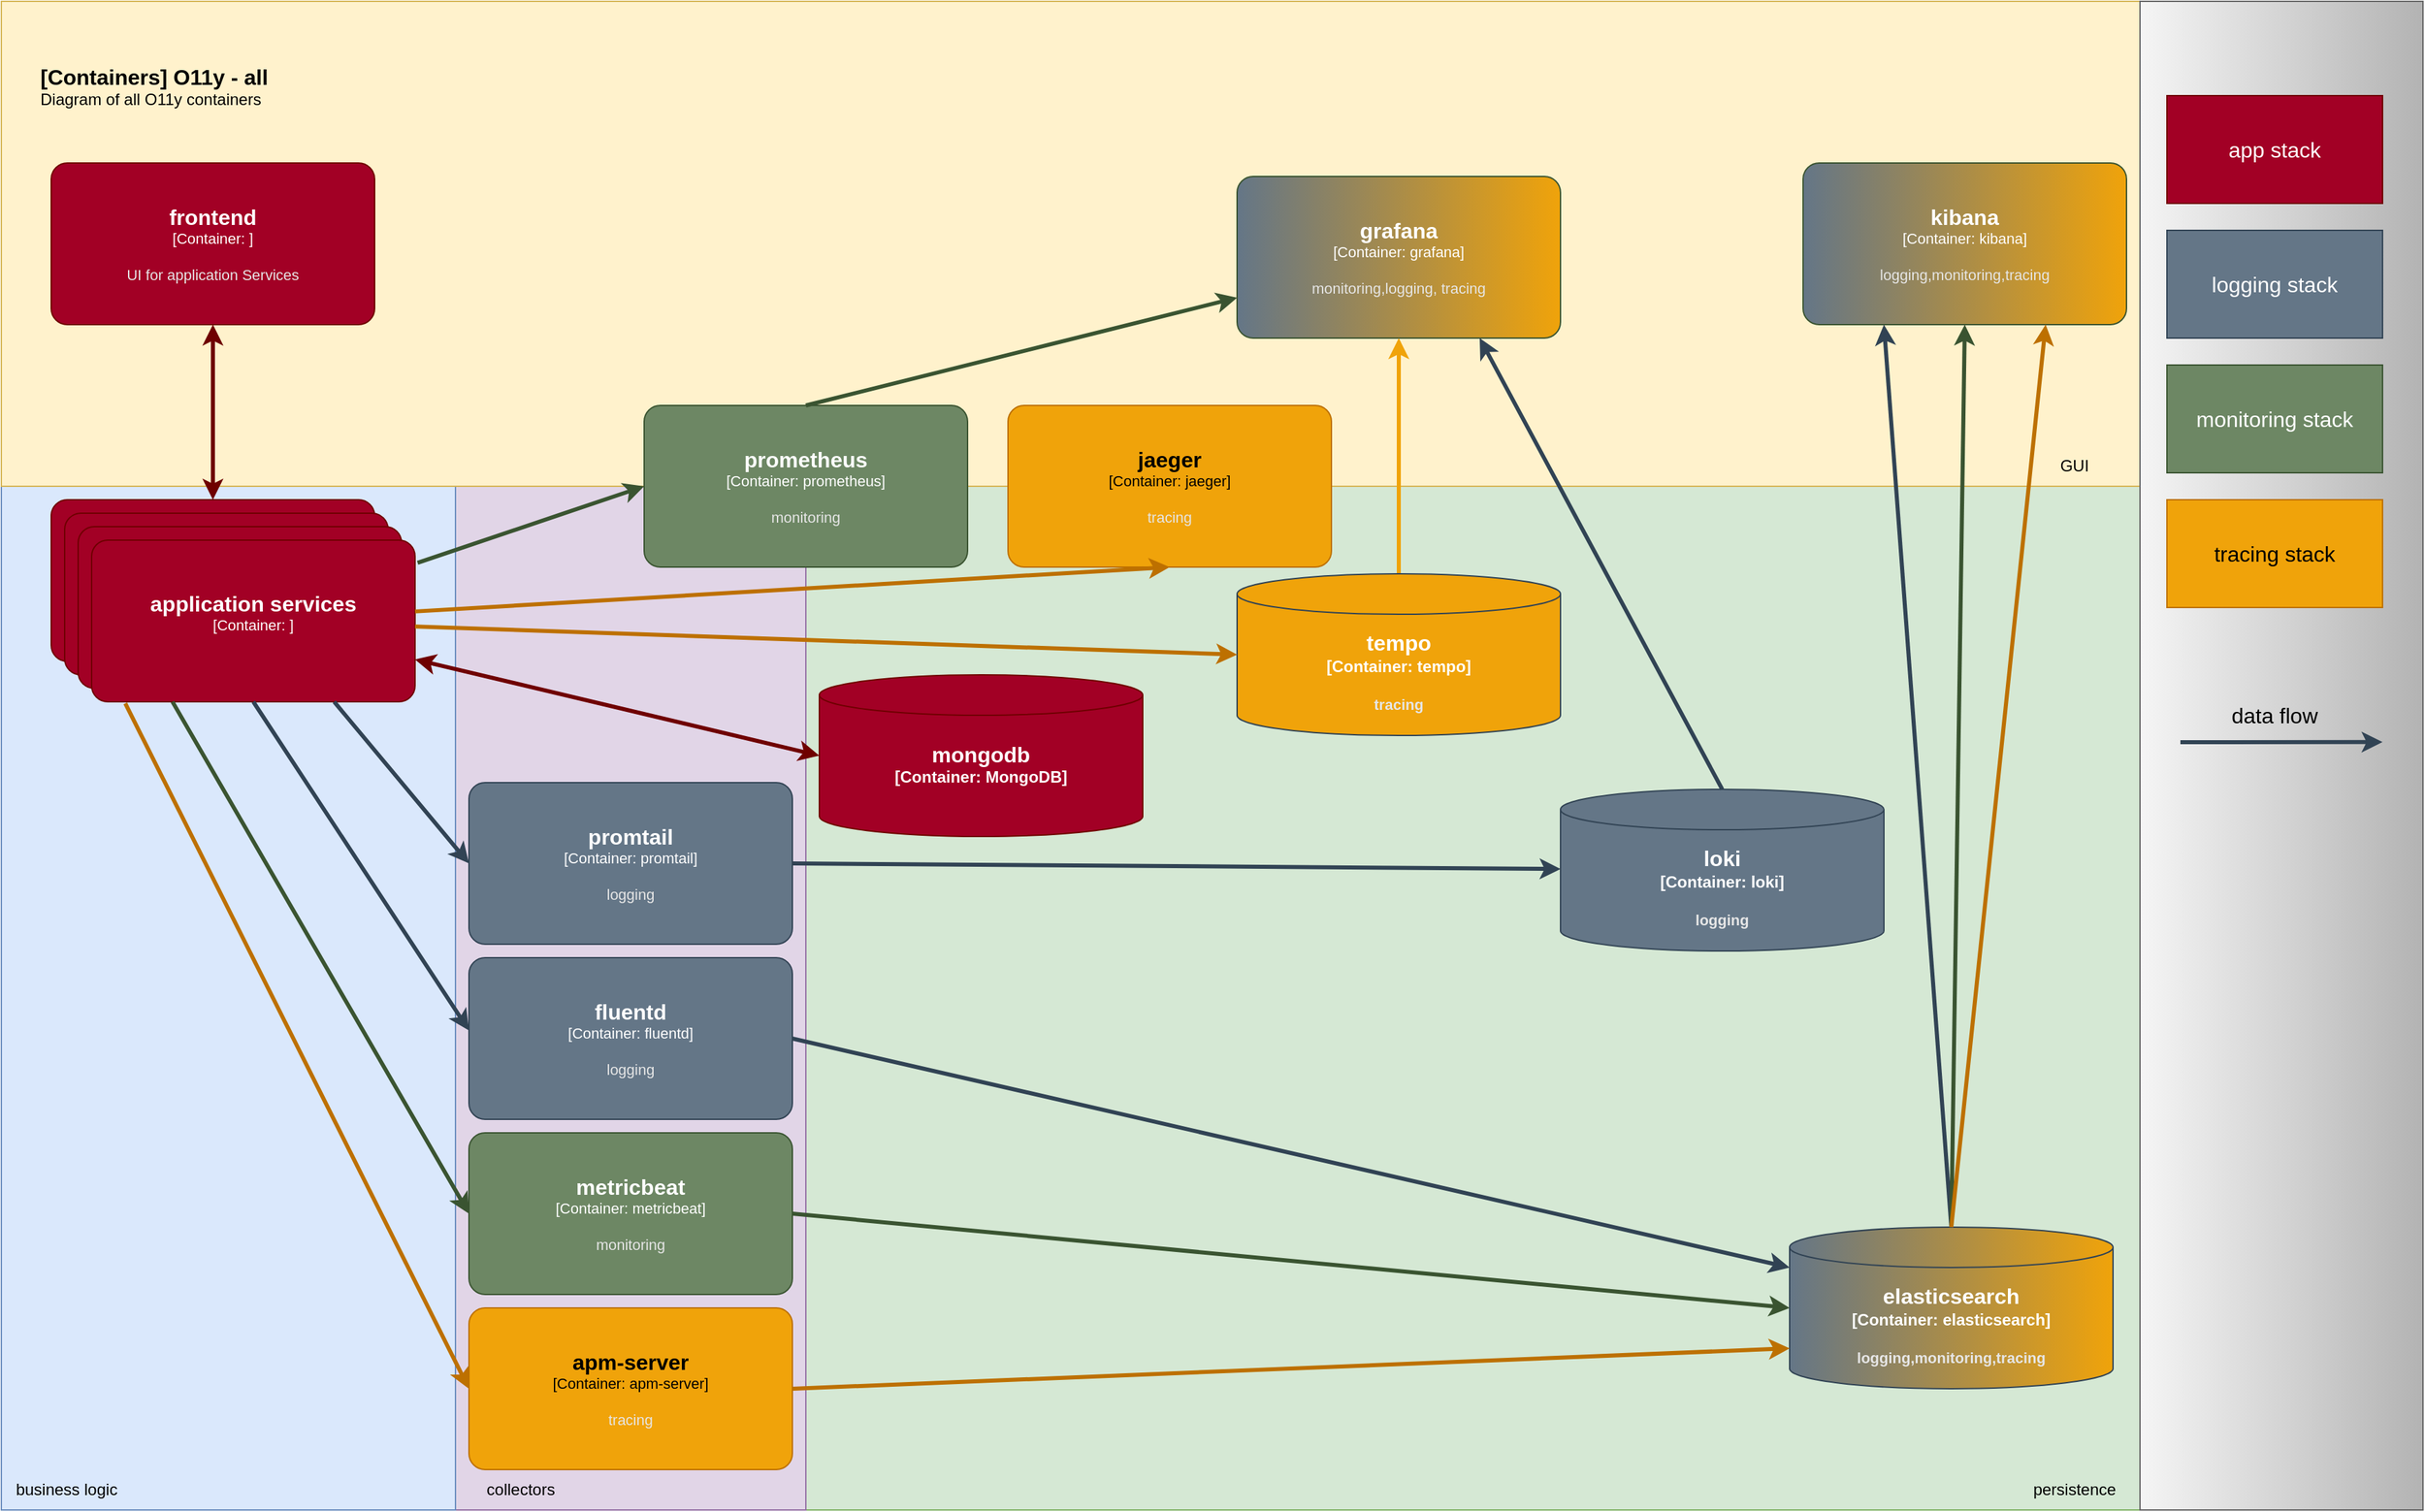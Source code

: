 <mxfile version="16.1.2" type="device"><diagram id="hp77M__PcTe_n8jcKsRw" name="Seite-1"><mxGraphModel dx="2858" dy="1236" grid="1" gridSize="10" guides="1" tooltips="1" connect="1" arrows="1" fold="1" page="1" pageScale="1" pageWidth="827" pageHeight="1169" math="0" shadow="0"><root><mxCell id="0"/><mxCell id="1" parent="0"/><mxCell id="cw6tp8Lyx9UEAjYKVyuR-35" value="" style="rounded=0;whiteSpace=wrap;html=1;fillColor=#d5e8d4;strokeColor=#82b366;" parent="1" vertex="1"><mxGeometry x="-230" y="360" width="990" height="760" as="geometry"/></mxCell><mxCell id="cw6tp8Lyx9UEAjYKVyuR-34" value="" style="rounded=0;whiteSpace=wrap;html=1;fillColor=#e1d5e7;strokeColor=#9673a6;" parent="1" vertex="1"><mxGeometry x="-490" y="350" width="260" height="770" as="geometry"/></mxCell><mxCell id="cw6tp8Lyx9UEAjYKVyuR-33" value="" style="rounded=0;whiteSpace=wrap;html=1;fillColor=#dae8fc;strokeColor=#6c8ebf;" parent="1" vertex="1"><mxGeometry x="-827" y="360" width="337" height="760" as="geometry"/></mxCell><mxCell id="cw6tp8Lyx9UEAjYKVyuR-32" value="" style="rounded=0;whiteSpace=wrap;html=1;fillColor=#fff2cc;strokeColor=#d6b656;" parent="1" vertex="1"><mxGeometry x="-827" width="1587" height="360" as="geometry"/></mxCell><object placeholders="1" c4Name="[Containers] O11y - all" c4Type="ContainerDiagramTitle" c4Description="Diagram of all O11y containers" label="&lt;font style=&quot;font-size: 16px&quot;&gt;&lt;b&gt;&lt;div style=&quot;text-align: left&quot;&gt;%c4Name%&lt;/div&gt;&lt;/b&gt;&lt;/font&gt;&lt;div style=&quot;text-align: left&quot;&gt;%c4Description%&lt;/div&gt;" id="cw6tp8Lyx9UEAjYKVyuR-1"><mxCell style="text;html=1;strokeColor=none;fillColor=none;align=left;verticalAlign=top;whiteSpace=wrap;rounded=0;metaEdit=1;allowArrows=0;resizable=1;rotatable=0;connectable=0;recursiveResize=0;expand=0;pointerEvents=0;points=[[0.25,0,0],[0.5,0,0],[0.75,0,0],[1,0.25,0],[1,0.5,0],[1,0.75,0],[0.75,1,0],[0.5,1,0],[0.25,1,0],[0,0.75,0],[0,0.5,0],[0,0.25,0]];" parent="1" vertex="1"><mxGeometry x="-800" y="40" width="310" height="40" as="geometry"/></mxCell></object><object placeholders="1" c4Name="frontend" c4Type="Container" c4Technology="" c4Description="UI for application Services" label="&lt;font style=&quot;font-size: 16px&quot;&gt;&lt;b&gt;%c4Name%&lt;/b&gt;&lt;/font&gt;&lt;div&gt;[%c4Type%: %c4Technology%]&lt;/div&gt;&lt;br&gt;&lt;div&gt;&lt;font style=&quot;font-size: 11px&quot;&gt;&lt;font color=&quot;#E6E6E6&quot;&gt;%c4Description%&lt;/font&gt;&lt;/div&gt;" id="cw6tp8Lyx9UEAjYKVyuR-3"><mxCell style="rounded=1;whiteSpace=wrap;html=1;fontSize=11;labelBackgroundColor=none;fillColor=#a20025;align=center;arcSize=10;strokeColor=#6F0000;metaEdit=1;resizable=0;points=[[0.25,0,0],[0.5,0,0],[0.75,0,0],[1,0.25,0],[1,0.5,0],[1,0.75,0],[0.75,1,0],[0.5,1,0],[0.25,1,0],[0,0.75,0],[0,0.5,0],[0,0.25,0]];fontColor=#ffffff;" parent="1" vertex="1"><mxGeometry x="-790" y="120" width="240" height="120" as="geometry"/></mxCell></object><object placeholders="1" c4Name="image orchestrator" c4Type="Container" c4Technology="" c4Description="image manipulation" label="&lt;font style=&quot;font-size: 16px&quot;&gt;&lt;b&gt;%c4Name%&lt;/b&gt;&lt;/font&gt;&lt;div&gt;[%c4Type%: %c4Technology%]&lt;/div&gt;&lt;br&gt;&lt;div&gt;&lt;font style=&quot;font-size: 11px&quot;&gt;&lt;font color=&quot;#E6E6E6&quot;&gt;%c4Description%&lt;/font&gt;&lt;/div&gt;" id="cw6tp8Lyx9UEAjYKVyuR-4"><mxCell style="rounded=1;whiteSpace=wrap;html=1;fontSize=11;labelBackgroundColor=none;fillColor=#a20025;fontColor=#ffffff;align=center;arcSize=10;strokeColor=#6F0000;metaEdit=1;resizable=0;points=[[0.25,0,0],[0.5,0,0],[0.75,0,0],[1,0.25,0],[1,0.5,0],[1,0.75,0],[0.75,1,0],[0.5,1,0],[0.25,1,0],[0,0.75,0],[0,0.5,0],[0,0.25,0]];" parent="1" vertex="1"><mxGeometry x="-790" y="370" width="240" height="120" as="geometry"/></mxCell></object><object placeholders="1" c4Name="image orchestrator" c4Type="Container" c4Technology="" c4Description="image manipulation" label="&lt;font style=&quot;font-size: 16px&quot;&gt;&lt;b&gt;%c4Name%&lt;/b&gt;&lt;/font&gt;&lt;div&gt;[%c4Type%: %c4Technology%]&lt;/div&gt;&lt;br&gt;&lt;div&gt;&lt;font style=&quot;font-size: 11px&quot;&gt;&lt;font color=&quot;#E6E6E6&quot;&gt;%c4Description%&lt;/font&gt;&lt;/div&gt;" id="cw6tp8Lyx9UEAjYKVyuR-5"><mxCell style="rounded=1;whiteSpace=wrap;html=1;fontSize=11;labelBackgroundColor=none;fillColor=#a20025;fontColor=#ffffff;align=center;arcSize=10;strokeColor=#6F0000;metaEdit=1;resizable=0;points=[[0.25,0,0],[0.5,0,0],[0.75,0,0],[1,0.25,0],[1,0.5,0],[1,0.75,0],[0.75,1,0],[0.5,1,0],[0.25,1,0],[0,0.75,0],[0,0.5,0],[0,0.25,0]];" parent="1" vertex="1"><mxGeometry x="-780" y="380" width="240" height="120" as="geometry"/></mxCell></object><object placeholders="1" c4Name="image orchestrator" c4Type="Container" c4Technology="" c4Description="image manipulation" label="&lt;font style=&quot;font-size: 16px&quot;&gt;&lt;b&gt;%c4Name%&lt;/b&gt;&lt;/font&gt;&lt;div&gt;[%c4Type%: %c4Technology%]&lt;/div&gt;&lt;br&gt;&lt;div&gt;&lt;font style=&quot;font-size: 11px&quot;&gt;&lt;font color=&quot;#E6E6E6&quot;&gt;%c4Description%&lt;/font&gt;&lt;/div&gt;" id="cw6tp8Lyx9UEAjYKVyuR-6"><mxCell style="rounded=1;whiteSpace=wrap;html=1;fontSize=11;labelBackgroundColor=none;fillColor=#a20025;fontColor=#ffffff;align=center;arcSize=10;strokeColor=#6F0000;metaEdit=1;resizable=0;points=[[0.25,0,0],[0.5,0,0],[0.75,0,0],[1,0.25,0],[1,0.5,0],[1,0.75,0],[0.75,1,0],[0.5,1,0],[0.25,1,0],[0,0.75,0],[0,0.5,0],[0,0.25,0]];" parent="1" vertex="1"><mxGeometry x="-770" y="390" width="240" height="120" as="geometry"/></mxCell></object><object placeholders="1" c4Name="application services" c4Type="Container" c4Technology="" c4Description="" label="&lt;font style=&quot;font-size: 16px&quot;&gt;&lt;b&gt;%c4Name%&lt;/b&gt;&lt;/font&gt;&lt;div&gt;[%c4Type%: %c4Technology%]&lt;/div&gt;&lt;br&gt;&lt;div&gt;&lt;font style=&quot;font-size: 11px&quot;&gt;&lt;font color=&quot;#E6E6E6&quot;&gt;%c4Description%&lt;/font&gt;&lt;/div&gt;" id="cw6tp8Lyx9UEAjYKVyuR-7"><mxCell style="rounded=1;whiteSpace=wrap;html=1;fontSize=11;labelBackgroundColor=none;fillColor=#a20025;fontColor=#ffffff;align=center;arcSize=10;strokeColor=#6F0000;metaEdit=1;resizable=0;points=[[0.25,0,0],[0.5,0,0],[0.75,0,0],[1,0.25,0],[1,0.5,0],[1,0.75,0],[0.75,1,0],[0.5,1,0],[0.25,1,0],[0,0.75,0],[0,0.5,0],[0,0.25,0]];" parent="1" vertex="1"><mxGeometry x="-760" y="400" width="240" height="120" as="geometry"/></mxCell></object><object placeholders="1" c4Type="mongodb" c4Container="Container" c4Technology="MongoDB" c4Description="" label="&lt;font style=&quot;font-size: 16px&quot;&gt;&lt;b&gt;%c4Type%&lt;/font&gt;&lt;div&gt;[%c4Container%:&amp;nbsp;%c4Technology%]&lt;/div&gt;&lt;br&gt;&lt;div&gt;&lt;font style=&quot;font-size: 11px&quot;&gt;&lt;font color=&quot;#E6E6E6&quot;&gt;%c4Description%&lt;/font&gt;&lt;/div&gt;" id="cw6tp8Lyx9UEAjYKVyuR-8"><mxCell style="shape=cylinder3;size=15;whiteSpace=wrap;html=1;boundedLbl=1;rounded=0;labelBackgroundColor=none;fillColor=#a20025;fontSize=12;fontColor=#ffffff;align=center;strokeColor=#6F0000;metaEdit=1;points=[[0.5,0,0],[1,0.25,0],[1,0.5,0],[1,0.75,0],[0.5,1,0],[0,0.75,0],[0,0.5,0],[0,0.25,0]];resizable=0;" parent="1" vertex="1"><mxGeometry x="-220" y="500" width="240" height="120" as="geometry"/></mxCell></object><object placeholders="1" c4Type="elasticsearch" c4Container="Container" c4Technology="elasticsearch" c4Description="logging,monitoring,tracing" label="&lt;font style=&quot;font-size: 16px&quot;&gt;&lt;b&gt;%c4Type%&lt;/font&gt;&lt;div&gt;[%c4Container%:&amp;nbsp;%c4Technology%]&lt;/div&gt;&lt;br&gt;&lt;div&gt;&lt;font style=&quot;font-size: 11px&quot;&gt;&lt;font color=&quot;#E6E6E6&quot;&gt;%c4Description%&lt;/font&gt;&lt;/div&gt;" id="cw6tp8Lyx9UEAjYKVyuR-9"><mxCell style="shape=cylinder3;size=15;whiteSpace=wrap;html=1;boundedLbl=1;rounded=0;labelBackgroundColor=none;fillColor=#647687;fontSize=12;fontColor=#ffffff;align=center;strokeColor=#314354;metaEdit=1;points=[[0.5,0,0],[1,0.25,0],[1,0.5,0],[1,0.75,0],[0.5,1,0],[0,0.75,0],[0,0.5,0],[0,0.25,0]];resizable=0;gradientColor=#F0A30A;gradientDirection=east;" parent="1" vertex="1"><mxGeometry x="500" y="910" width="240" height="120" as="geometry"/></mxCell></object><object placeholders="1" c4Name="jaeger" c4Type="Container" c4Technology="jaeger" c4Description="tracing" label="&lt;font style=&quot;font-size: 16px&quot;&gt;&lt;b&gt;%c4Name%&lt;/b&gt;&lt;/font&gt;&lt;div&gt;[%c4Type%: %c4Technology%]&lt;/div&gt;&lt;br&gt;&lt;div&gt;&lt;font style=&quot;font-size: 11px&quot;&gt;&lt;font color=&quot;#E6E6E6&quot;&gt;%c4Description%&lt;/font&gt;&lt;/div&gt;" id="cw6tp8Lyx9UEAjYKVyuR-10"><mxCell style="rounded=1;whiteSpace=wrap;html=1;fontSize=11;labelBackgroundColor=none;fillColor=#f0a30a;fontColor=#000000;align=center;arcSize=10;strokeColor=#BD7000;metaEdit=1;resizable=0;points=[[0.25,0,0],[0.5,0,0],[0.75,0,0],[1,0.25,0],[1,0.5,0],[1,0.75,0],[0.75,1,0],[0.5,1,0],[0.25,1,0],[0,0.75,0],[0,0.5,0],[0,0.25,0]];" parent="1" vertex="1"><mxGeometry x="-80" y="300" width="240" height="120" as="geometry"/></mxCell></object><object placeholders="1" c4Name="grafana" c4Type="Container" c4Technology="grafana" c4Description="monitoring,logging, tracing" label="&lt;font style=&quot;font-size: 16px&quot;&gt;&lt;b&gt;%c4Name%&lt;/b&gt;&lt;/font&gt;&lt;div&gt;[%c4Type%: %c4Technology%]&lt;/div&gt;&lt;br&gt;&lt;div&gt;&lt;font style=&quot;font-size: 11px&quot;&gt;&lt;font color=&quot;#E6E6E6&quot;&gt;%c4Description%&lt;/font&gt;&lt;/div&gt;" id="cw6tp8Lyx9UEAjYKVyuR-11"><mxCell style="rounded=1;whiteSpace=wrap;html=1;fontSize=11;labelBackgroundColor=none;fillColor=#F0A30A;fontColor=#ffffff;align=center;arcSize=10;strokeColor=#3A5431;metaEdit=1;resizable=0;points=[[0.25,0,0],[0.5,0,0],[0.75,0,0],[1,0.25,0],[1,0.5,0],[1,0.75,0],[0.75,1,0],[0.5,1,0],[0.25,1,0],[0,0.75,0],[0,0.5,0],[0,0.25,0]];gradientDirection=west;gradientColor=#647687;" parent="1" vertex="1"><mxGeometry x="90" y="130" width="240" height="120" as="geometry"/></mxCell></object><object placeholders="1" c4Name="kibana" c4Type="Container" c4Technology="kibana" c4Description="logging,monitoring,tracing" label="&lt;font style=&quot;font-size: 16px&quot;&gt;&lt;b&gt;%c4Name%&lt;/b&gt;&lt;/font&gt;&lt;div&gt;[%c4Type%: %c4Technology%]&lt;/div&gt;&lt;br&gt;&lt;div&gt;&lt;font style=&quot;font-size: 11px&quot;&gt;&lt;font color=&quot;#E6E6E6&quot;&gt;%c4Description%&lt;/font&gt;&lt;/div&gt;" id="cw6tp8Lyx9UEAjYKVyuR-12"><mxCell style="rounded=1;whiteSpace=wrap;html=1;fontSize=11;labelBackgroundColor=none;fillColor=#F0A30A;fontColor=#ffffff;align=center;arcSize=10;strokeColor=#3A5431;metaEdit=1;resizable=0;points=[[0.25,0,0],[0.5,0,0],[0.75,0,0],[1,0.25,0],[1,0.5,0],[1,0.75,0],[0.75,1,0],[0.5,1,0],[0.25,1,0],[0,0.75,0],[0,0.5,0],[0,0.25,0]];gradientColor=#647687;gradientDirection=west;" parent="1" vertex="1"><mxGeometry x="510" y="120" width="240" height="120" as="geometry"/></mxCell></object><object placeholders="1" c4Name="prometheus" c4Type="Container" c4Technology="prometheus" c4Description="monitoring" label="&lt;font style=&quot;font-size: 16px&quot;&gt;&lt;b&gt;%c4Name%&lt;/b&gt;&lt;/font&gt;&lt;div&gt;[%c4Type%: %c4Technology%]&lt;/div&gt;&lt;br&gt;&lt;div&gt;&lt;font style=&quot;font-size: 11px&quot;&gt;&lt;font color=&quot;#E6E6E6&quot;&gt;%c4Description%&lt;/font&gt;&lt;/div&gt;" id="cw6tp8Lyx9UEAjYKVyuR-13"><mxCell style="rounded=1;whiteSpace=wrap;html=1;fontSize=11;labelBackgroundColor=none;fillColor=#6d8764;fontColor=#ffffff;align=center;arcSize=10;strokeColor=#3A5431;metaEdit=1;resizable=0;points=[[0.25,0,0],[0.5,0,0],[0.75,0,0],[1,0.25,0],[1,0.5,0],[1,0.75,0],[0.75,1,0],[0.5,1,0],[0.25,1,0],[0,0.75,0],[0,0.5,0],[0,0.25,0]];" parent="1" vertex="1"><mxGeometry x="-350" y="300" width="240" height="120" as="geometry"/></mxCell></object><object placeholders="1" c4Name="fluentd" c4Type="Container" c4Technology="fluentd" c4Description="logging" label="&lt;font style=&quot;font-size: 16px&quot;&gt;&lt;b&gt;%c4Name%&lt;/b&gt;&lt;/font&gt;&lt;div&gt;[%c4Type%: %c4Technology%]&lt;/div&gt;&lt;br&gt;&lt;div&gt;&lt;font style=&quot;font-size: 11px&quot;&gt;&lt;font color=&quot;#E6E6E6&quot;&gt;%c4Description%&lt;/font&gt;&lt;/div&gt;" id="cw6tp8Lyx9UEAjYKVyuR-14"><mxCell style="rounded=1;whiteSpace=wrap;html=1;fontSize=11;labelBackgroundColor=none;fillColor=#647687;fontColor=#ffffff;align=center;arcSize=10;strokeColor=#314354;metaEdit=1;resizable=0;points=[[0.25,0,0],[0.5,0,0],[0.75,0,0],[1,0.25,0],[1,0.5,0],[1,0.75,0],[0.75,1,0],[0.5,1,0],[0.25,1,0],[0,0.75,0],[0,0.5,0],[0,0.25,0]];" parent="1" vertex="1"><mxGeometry x="-480" y="710" width="240" height="120" as="geometry"/></mxCell></object><object placeholders="1" c4Name="metricbeat" c4Type="Container" c4Technology="metricbeat" c4Description="monitoring" label="&lt;font style=&quot;font-size: 16px&quot;&gt;&lt;b&gt;%c4Name%&lt;/b&gt;&lt;/font&gt;&lt;div&gt;[%c4Type%: %c4Technology%]&lt;/div&gt;&lt;br&gt;&lt;div&gt;&lt;font style=&quot;font-size: 11px&quot;&gt;&lt;font color=&quot;#E6E6E6&quot;&gt;%c4Description%&lt;/font&gt;&lt;/div&gt;" id="cw6tp8Lyx9UEAjYKVyuR-15"><mxCell style="rounded=1;whiteSpace=wrap;html=1;fontSize=11;labelBackgroundColor=none;fillColor=#6d8764;fontColor=#ffffff;align=center;arcSize=10;strokeColor=#3A5431;metaEdit=1;resizable=0;points=[[0.25,0,0],[0.5,0,0],[0.75,0,0],[1,0.25,0],[1,0.5,0],[1,0.75,0],[0.75,1,0],[0.5,1,0],[0.25,1,0],[0,0.75,0],[0,0.5,0],[0,0.25,0]];" parent="1" vertex="1"><mxGeometry x="-480" y="840" width="240" height="120" as="geometry"/></mxCell></object><object placeholders="1" c4Name="apm-server" c4Type="Container" c4Technology="apm-server" c4Description="tracing" label="&lt;font style=&quot;font-size: 16px&quot;&gt;&lt;b&gt;%c4Name%&lt;/b&gt;&lt;/font&gt;&lt;div&gt;[%c4Type%: %c4Technology%]&lt;/div&gt;&lt;br&gt;&lt;div&gt;&lt;font style=&quot;font-size: 11px&quot;&gt;&lt;font color=&quot;#E6E6E6&quot;&gt;%c4Description%&lt;/font&gt;&lt;/div&gt;" id="cw6tp8Lyx9UEAjYKVyuR-16"><mxCell style="rounded=1;whiteSpace=wrap;html=1;fontSize=11;labelBackgroundColor=none;fillColor=#f0a30a;fontColor=#000000;align=center;arcSize=10;strokeColor=#BD7000;metaEdit=1;resizable=0;points=[[0.25,0,0],[0.5,0,0],[0.75,0,0],[1,0.25,0],[1,0.5,0],[1,0.75,0],[0.75,1,0],[0.5,1,0],[0.25,1,0],[0,0.75,0],[0,0.5,0],[0,0.25,0]];" parent="1" vertex="1"><mxGeometry x="-480" y="970" width="240" height="120" as="geometry"/></mxCell></object><mxCell id="cw6tp8Lyx9UEAjYKVyuR-17" value="" style="endArrow=classic;html=1;rounded=0;exitX=0.5;exitY=1;exitDx=0;exitDy=0;exitPerimeter=0;entryX=0;entryY=0.45;entryDx=0;entryDy=0;entryPerimeter=0;strokeWidth=3;fillColor=#647687;strokeColor=#314354;" parent="1" source="cw6tp8Lyx9UEAjYKVyuR-7" target="cw6tp8Lyx9UEAjYKVyuR-14" edge="1"><mxGeometry width="50" height="50" relative="1" as="geometry"><mxPoint x="-220" y="870" as="sourcePoint"/><mxPoint x="-170" y="820" as="targetPoint"/></mxGeometry></mxCell><mxCell id="cw6tp8Lyx9UEAjYKVyuR-18" value="" style="endArrow=classic;html=1;rounded=0;exitX=0.25;exitY=1;exitDx=0;exitDy=0;exitPerimeter=0;entryX=0;entryY=0.5;entryDx=0;entryDy=0;entryPerimeter=0;strokeWidth=3;fillColor=#6d8764;strokeColor=#3A5431;" parent="1" source="cw6tp8Lyx9UEAjYKVyuR-7" target="cw6tp8Lyx9UEAjYKVyuR-15" edge="1"><mxGeometry width="50" height="50" relative="1" as="geometry"><mxPoint x="-580" y="625" as="sourcePoint"/><mxPoint x="-430" y="714" as="targetPoint"/></mxGeometry></mxCell><mxCell id="cw6tp8Lyx9UEAjYKVyuR-19" value="" style="endArrow=classic;html=1;rounded=0;exitX=0.104;exitY=1.01;exitDx=0;exitDy=0;exitPerimeter=0;entryX=0;entryY=0.5;entryDx=0;entryDy=0;entryPerimeter=0;strokeWidth=3;fillColor=#f0a30a;strokeColor=#BD7000;" parent="1" source="cw6tp8Lyx9UEAjYKVyuR-7" target="cw6tp8Lyx9UEAjYKVyuR-16" edge="1"><mxGeometry width="50" height="50" relative="1" as="geometry"><mxPoint x="-640" y="625" as="sourcePoint"/><mxPoint x="-430" y="880" as="targetPoint"/></mxGeometry></mxCell><mxCell id="cw6tp8Lyx9UEAjYKVyuR-20" value="" style="endArrow=classic;html=1;rounded=0;entryX=0;entryY=0.5;entryDx=0;entryDy=0;entryPerimeter=0;strokeWidth=3;fillColor=#a20025;strokeColor=#6F0000;startArrow=classic;startFill=1;" parent="1" target="cw6tp8Lyx9UEAjYKVyuR-8" edge="1" source="cw6tp8Lyx9UEAjYKVyuR-7"><mxGeometry width="50" height="50" relative="1" as="geometry"><mxPoint x="-530" y="550" as="sourcePoint"/><mxPoint x="-380" y="639" as="targetPoint"/></mxGeometry></mxCell><mxCell id="cw6tp8Lyx9UEAjYKVyuR-21" value="" style="endArrow=classic;html=1;rounded=0;exitX=0.5;exitY=0;exitDx=0;exitDy=0;exitPerimeter=0;entryX=0.5;entryY=1;entryDx=0;entryDy=0;entryPerimeter=0;strokeWidth=3;fillColor=#a20025;strokeColor=#6F0000;startArrow=classic;startFill=1;" parent="1" source="cw6tp8Lyx9UEAjYKVyuR-4" target="cw6tp8Lyx9UEAjYKVyuR-3" edge="1"><mxGeometry width="50" height="50" relative="1" as="geometry"><mxPoint x="-520" y="560" as="sourcePoint"/><mxPoint x="10" y="510" as="targetPoint"/></mxGeometry></mxCell><mxCell id="cw6tp8Lyx9UEAjYKVyuR-23" value="" style="endArrow=classic;html=1;rounded=0;strokeWidth=3;fillColor=#f0a30a;strokeColor=#BD7000;entryX=0.5;entryY=1;entryDx=0;entryDy=0;entryPerimeter=0;" parent="1" source="cw6tp8Lyx9UEAjYKVyuR-7" target="cw6tp8Lyx9UEAjYKVyuR-10" edge="1"><mxGeometry width="50" height="50" relative="1" as="geometry"><mxPoint x="-700" y="625" as="sourcePoint"/><mxPoint x="110" y="420" as="targetPoint"/></mxGeometry></mxCell><mxCell id="cw6tp8Lyx9UEAjYKVyuR-24" value="" style="endArrow=classic;html=1;rounded=0;exitX=1;exitY=0.5;exitDx=0;exitDy=0;exitPerimeter=0;entryX=0;entryY=0.75;entryDx=0;entryDy=0;entryPerimeter=0;strokeWidth=3;fillColor=#f0a30a;strokeColor=#BD7000;" parent="1" source="cw6tp8Lyx9UEAjYKVyuR-16" target="cw6tp8Lyx9UEAjYKVyuR-9" edge="1"><mxGeometry width="50" height="50" relative="1" as="geometry"><mxPoint x="-700" y="625" as="sourcePoint"/><mxPoint x="-430" y="1040" as="targetPoint"/></mxGeometry></mxCell><mxCell id="cw6tp8Lyx9UEAjYKVyuR-25" value="" style="endArrow=classic;html=1;rounded=0;exitX=1;exitY=0.5;exitDx=0;exitDy=0;exitPerimeter=0;entryX=0;entryY=0.5;entryDx=0;entryDy=0;entryPerimeter=0;strokeWidth=3;fillColor=#6d8764;strokeColor=#3A5431;" parent="1" source="cw6tp8Lyx9UEAjYKVyuR-15" target="cw6tp8Lyx9UEAjYKVyuR-9" edge="1"><mxGeometry width="50" height="50" relative="1" as="geometry"><mxPoint x="-640" y="625" as="sourcePoint"/><mxPoint x="-430" y="880" as="targetPoint"/></mxGeometry></mxCell><mxCell id="cw6tp8Lyx9UEAjYKVyuR-26" value="" style="endArrow=classic;html=1;rounded=0;exitX=1;exitY=0.5;exitDx=0;exitDy=0;exitPerimeter=0;entryX=0;entryY=0.25;entryDx=0;entryDy=0;entryPerimeter=0;strokeWidth=3;fillColor=#647687;strokeColor=#314354;" parent="1" source="cw6tp8Lyx9UEAjYKVyuR-14" target="cw6tp8Lyx9UEAjYKVyuR-9" edge="1"><mxGeometry width="50" height="50" relative="1" as="geometry"><mxPoint x="-580" y="625" as="sourcePoint"/><mxPoint x="-430" y="714" as="targetPoint"/></mxGeometry></mxCell><mxCell id="cw6tp8Lyx9UEAjYKVyuR-27" value="" style="endArrow=classic;html=1;rounded=0;entryX=0;entryY=0.75;entryDx=0;entryDy=0;entryPerimeter=0;strokeWidth=3;fillColor=#6d8764;strokeColor=#3A5431;exitX=0.5;exitY=0;exitDx=0;exitDy=0;exitPerimeter=0;" parent="1" source="cw6tp8Lyx9UEAjYKVyuR-13" target="cw6tp8Lyx9UEAjYKVyuR-11" edge="1"><mxGeometry width="50" height="50" relative="1" as="geometry"><mxPoint x="-520" y="585" as="sourcePoint"/><mxPoint x="-130" y="420" as="targetPoint"/></mxGeometry></mxCell><mxCell id="cw6tp8Lyx9UEAjYKVyuR-28" value="" style="endArrow=classic;html=1;rounded=0;exitX=0.5;exitY=0;exitDx=0;exitDy=0;exitPerimeter=0;entryX=0.25;entryY=1;entryDx=0;entryDy=0;entryPerimeter=0;strokeWidth=3;fillColor=#647687;strokeColor=#314354;" parent="1" source="cw6tp8Lyx9UEAjYKVyuR-9" target="cw6tp8Lyx9UEAjYKVyuR-12" edge="1"><mxGeometry width="50" height="50" relative="1" as="geometry"><mxPoint x="-190" y="720" as="sourcePoint"/><mxPoint x="320" y="670" as="targetPoint"/></mxGeometry></mxCell><mxCell id="cw6tp8Lyx9UEAjYKVyuR-30" value="" style="endArrow=classic;html=1;rounded=0;exitX=0.5;exitY=0;exitDx=0;exitDy=0;exitPerimeter=0;entryX=0.5;entryY=1;entryDx=0;entryDy=0;entryPerimeter=0;strokeWidth=3;fillColor=#6d8764;strokeColor=#3A5431;" parent="1" source="cw6tp8Lyx9UEAjYKVyuR-9" target="cw6tp8Lyx9UEAjYKVyuR-12" edge="1"><mxGeometry width="50" height="50" relative="1" as="geometry"><mxPoint x="-190" y="880" as="sourcePoint"/><mxPoint x="320" y="700" as="targetPoint"/></mxGeometry></mxCell><mxCell id="cw6tp8Lyx9UEAjYKVyuR-31" value="" style="endArrow=classic;html=1;rounded=0;exitX=0.5;exitY=0;exitDx=0;exitDy=0;exitPerimeter=0;entryX=0.75;entryY=1;entryDx=0;entryDy=0;entryPerimeter=0;strokeWidth=3;fillColor=#f0a30a;strokeColor=#BD7000;" parent="1" source="cw6tp8Lyx9UEAjYKVyuR-9" target="cw6tp8Lyx9UEAjYKVyuR-12" edge="1"><mxGeometry width="50" height="50" relative="1" as="geometry"><mxPoint x="-190" y="1040" as="sourcePoint"/><mxPoint x="320" y="730" as="targetPoint"/></mxGeometry></mxCell><mxCell id="cw6tp8Lyx9UEAjYKVyuR-36" value="business logic" style="text;html=1;strokeColor=none;fillColor=none;align=center;verticalAlign=middle;whiteSpace=wrap;rounded=0;" parent="1" vertex="1"><mxGeometry x="-827" y="1090" width="97" height="30" as="geometry"/></mxCell><mxCell id="cw6tp8Lyx9UEAjYKVyuR-37" value="collectors" style="text;html=1;strokeColor=none;fillColor=none;align=center;verticalAlign=middle;whiteSpace=wrap;rounded=0;" parent="1" vertex="1"><mxGeometry x="-490" y="1090" width="97" height="30" as="geometry"/></mxCell><mxCell id="cw6tp8Lyx9UEAjYKVyuR-38" value="persistence" style="text;html=1;strokeColor=none;fillColor=none;align=center;verticalAlign=middle;whiteSpace=wrap;rounded=0;" parent="1" vertex="1"><mxGeometry x="663" y="1090" width="97" height="30" as="geometry"/></mxCell><mxCell id="cw6tp8Lyx9UEAjYKVyuR-39" value="GUI" style="text;html=1;strokeColor=none;fillColor=none;align=center;verticalAlign=middle;whiteSpace=wrap;rounded=0;" parent="1" vertex="1"><mxGeometry x="663" y="330" width="97" height="30" as="geometry"/></mxCell><mxCell id="cw6tp8Lyx9UEAjYKVyuR-44" value="" style="rounded=0;whiteSpace=wrap;html=1;shadow=0;glass=0;fillColor=#f5f5f5;gradientColor=#b3b3b3;gradientDirection=east;strokeColor=#666666;" parent="1" vertex="1"><mxGeometry x="760" width="210" height="1120" as="geometry"/></mxCell><mxCell id="cw6tp8Lyx9UEAjYKVyuR-45" value="" style="endArrow=classic;html=1;rounded=0;exitX=1;exitY=0.5;exitDx=0;exitDy=0;exitPerimeter=0;strokeWidth=3;fillColor=#647687;strokeColor=#314354;entryX=0.857;entryY=0.491;entryDx=0;entryDy=0;entryPerimeter=0;" parent="1" target="cw6tp8Lyx9UEAjYKVyuR-44" edge="1"><mxGeometry width="50" height="50" relative="1" as="geometry"><mxPoint x="790" y="550.0" as="sourcePoint"/><mxPoint x="930" y="550" as="targetPoint"/></mxGeometry></mxCell><mxCell id="cw6tp8Lyx9UEAjYKVyuR-46" value="app stack" style="rounded=0;whiteSpace=wrap;html=1;shadow=0;glass=0;fillColor=#a20025;gradientDirection=east;fontColor=#ffffff;strokeColor=#6F0000;fontSize=16;" parent="1" vertex="1"><mxGeometry x="780" y="70" width="160" height="80" as="geometry"/></mxCell><mxCell id="cw6tp8Lyx9UEAjYKVyuR-47" value="logging stack" style="rounded=0;whiteSpace=wrap;html=1;shadow=0;glass=0;fillColor=#647687;gradientDirection=east;fontColor=#ffffff;strokeColor=#314354;fontSize=16;" parent="1" vertex="1"><mxGeometry x="780" y="170" width="160" height="80" as="geometry"/></mxCell><mxCell id="cw6tp8Lyx9UEAjYKVyuR-48" value="monitoring stack" style="rounded=0;whiteSpace=wrap;html=1;shadow=0;glass=0;fillColor=#6d8764;gradientDirection=east;fontColor=#ffffff;strokeColor=#3A5431;fontSize=16;" parent="1" vertex="1"><mxGeometry x="780" y="270" width="160" height="80" as="geometry"/></mxCell><mxCell id="cw6tp8Lyx9UEAjYKVyuR-49" value="tracing stack" style="rounded=0;whiteSpace=wrap;html=1;shadow=0;glass=0;fillColor=#f0a30a;gradientDirection=east;fontColor=#000000;strokeColor=#BD7000;fontSize=16;" parent="1" vertex="1"><mxGeometry x="780" y="370" width="160" height="80" as="geometry"/></mxCell><mxCell id="cw6tp8Lyx9UEAjYKVyuR-50" value="data flow" style="text;html=1;strokeColor=none;fillColor=none;align=center;verticalAlign=middle;whiteSpace=wrap;rounded=0;shadow=0;glass=0;fontSize=16;" parent="1" vertex="1"><mxGeometry x="790" y="515" width="140" height="30" as="geometry"/></mxCell><object placeholders="1" c4Name="promtail" c4Type="Container" c4Technology="promtail" c4Description="logging" label="&lt;font style=&quot;font-size: 16px&quot;&gt;&lt;b&gt;%c4Name%&lt;/b&gt;&lt;/font&gt;&lt;div&gt;[%c4Type%: %c4Technology%]&lt;/div&gt;&lt;br&gt;&lt;div&gt;&lt;font style=&quot;font-size: 11px&quot;&gt;&lt;font color=&quot;#E6E6E6&quot;&gt;%c4Description%&lt;/font&gt;&lt;/div&gt;" id="Uqy9aLnUJr_sjph3lLq2-1"><mxCell style="rounded=1;whiteSpace=wrap;html=1;fontSize=11;labelBackgroundColor=none;fillColor=#647687;fontColor=#ffffff;align=center;arcSize=10;strokeColor=#314354;metaEdit=1;resizable=0;points=[[0.25,0,0],[0.5,0,0],[0.75,0,0],[1,0.25,0],[1,0.5,0],[1,0.75,0],[0.75,1,0],[0.5,1,0],[0.25,1,0],[0,0.75,0],[0,0.5,0],[0,0.25,0]];" vertex="1" parent="1"><mxGeometry x="-480" y="580" width="240" height="120" as="geometry"/></mxCell></object><mxCell id="Uqy9aLnUJr_sjph3lLq2-2" value="" style="endArrow=classic;html=1;rounded=0;exitX=0.75;exitY=1;exitDx=0;exitDy=0;exitPerimeter=0;entryX=0;entryY=0.5;entryDx=0;entryDy=0;entryPerimeter=0;strokeWidth=3;fillColor=#647687;strokeColor=#314354;" edge="1" parent="1" source="cw6tp8Lyx9UEAjYKVyuR-7" target="Uqy9aLnUJr_sjph3lLq2-1"><mxGeometry width="50" height="50" relative="1" as="geometry"><mxPoint x="-570" y="620.0" as="sourcePoint"/><mxPoint x="-340" y="734.0" as="targetPoint"/></mxGeometry></mxCell><object placeholders="1" c4Type="loki" c4Container="Container" c4Technology="loki" c4Description="logging" label="&lt;font style=&quot;font-size: 16px&quot;&gt;&lt;b&gt;%c4Type%&lt;/font&gt;&lt;div&gt;[%c4Container%:&amp;nbsp;%c4Technology%]&lt;/div&gt;&lt;br&gt;&lt;div&gt;&lt;font style=&quot;font-size: 11px&quot;&gt;&lt;font color=&quot;#E6E6E6&quot;&gt;%c4Description%&lt;/font&gt;&lt;/div&gt;" id="Uqy9aLnUJr_sjph3lLq2-3"><mxCell style="shape=cylinder3;size=15;whiteSpace=wrap;html=1;boundedLbl=1;rounded=0;labelBackgroundColor=none;fillColor=#647687;fontSize=12;fontColor=#ffffff;align=center;strokeColor=#314354;metaEdit=1;points=[[0.5,0,0],[1,0.25,0],[1,0.5,0],[1,0.75,0],[0.5,1,0],[0,0.75,0],[0,0.5,0],[0,0.25,0]];resizable=0;gradientColor=none;gradientDirection=east;" vertex="1" parent="1"><mxGeometry x="330" y="585" width="240" height="120" as="geometry"/></mxCell></object><mxCell id="Uqy9aLnUJr_sjph3lLq2-4" value="" style="endArrow=classic;html=1;rounded=0;exitX=1;exitY=0.5;exitDx=0;exitDy=0;exitPerimeter=0;strokeWidth=3;fillColor=#647687;strokeColor=#314354;" edge="1" parent="1" source="Uqy9aLnUJr_sjph3lLq2-1" target="Uqy9aLnUJr_sjph3lLq2-3"><mxGeometry width="50" height="50" relative="1" as="geometry"><mxPoint x="-100" y="800.0" as="sourcePoint"/><mxPoint x="340" y="830" as="targetPoint"/></mxGeometry></mxCell><mxCell id="Uqy9aLnUJr_sjph3lLq2-5" value="" style="endArrow=classic;html=1;rounded=0;strokeWidth=3;fillColor=#6d8764;strokeColor=#F0A30A;exitX=0.5;exitY=0;exitDx=0;exitDy=0;exitPerimeter=0;startArrow=none;" edge="1" parent="1" source="Uqy9aLnUJr_sjph3lLq2-8" target="cw6tp8Lyx9UEAjYKVyuR-11"><mxGeometry width="50" height="50" relative="1" as="geometry"><mxPoint x="-70" y="300.0" as="sourcePoint"/><mxPoint x="-70" y="250.0" as="targetPoint"/></mxGeometry></mxCell><object placeholders="1" c4Type="tempo" c4Container="Container" c4Technology="tempo" c4Description="tracing" label="&lt;font style=&quot;font-size: 16px&quot;&gt;&lt;b&gt;%c4Type%&lt;/font&gt;&lt;div&gt;[%c4Container%:&amp;nbsp;%c4Technology%]&lt;/div&gt;&lt;br&gt;&lt;div&gt;&lt;font style=&quot;font-size: 11px&quot;&gt;&lt;font color=&quot;#E6E6E6&quot;&gt;%c4Description%&lt;/font&gt;&lt;/div&gt;" id="Uqy9aLnUJr_sjph3lLq2-8"><mxCell style="shape=cylinder3;size=15;whiteSpace=wrap;html=1;boundedLbl=1;rounded=0;labelBackgroundColor=none;fillColor=#F0A30A;fontSize=12;fontColor=#ffffff;align=center;strokeColor=#314354;metaEdit=1;points=[[0.5,0,0],[1,0.25,0],[1,0.5,0],[1,0.75,0],[0.5,1,0],[0,0.75,0],[0,0.5,0],[0,0.25,0]];resizable=0;gradientColor=none;gradientDirection=east;" vertex="1" parent="1"><mxGeometry x="90" y="425" width="240" height="120" as="geometry"/></mxCell></object><mxCell id="Uqy9aLnUJr_sjph3lLq2-10" value="" style="endArrow=classic;html=1;rounded=0;exitX=1.008;exitY=0.14;exitDx=0;exitDy=0;exitPerimeter=0;entryX=0;entryY=0.5;entryDx=0;entryDy=0;entryPerimeter=0;strokeWidth=3;fillColor=#6d8764;strokeColor=#3A5431;" edge="1" parent="1" source="cw6tp8Lyx9UEAjYKVyuR-7" target="cw6tp8Lyx9UEAjYKVyuR-13"><mxGeometry width="50" height="50" relative="1" as="geometry"><mxPoint x="-510" y="530.0" as="sourcePoint"/><mxPoint x="20" y="430.0" as="targetPoint"/></mxGeometry></mxCell><mxCell id="Uqy9aLnUJr_sjph3lLq2-11" value="" style="endArrow=classic;html=1;rounded=0;entryX=0;entryY=0.5;entryDx=0;entryDy=0;entryPerimeter=0;strokeWidth=3;fillColor=#f0a30a;strokeColor=#BD7000;" edge="1" parent="1" source="cw6tp8Lyx9UEAjYKVyuR-7" target="Uqy9aLnUJr_sjph3lLq2-8"><mxGeometry width="50" height="50" relative="1" as="geometry"><mxPoint x="-510" y="539.2" as="sourcePoint"/><mxPoint x="120" y="430.0" as="targetPoint"/></mxGeometry></mxCell><mxCell id="Uqy9aLnUJr_sjph3lLq2-12" value="" style="endArrow=classic;html=1;rounded=0;exitX=0.5;exitY=0;exitDx=0;exitDy=0;exitPerimeter=0;entryX=0.75;entryY=1;entryDx=0;entryDy=0;entryPerimeter=0;strokeWidth=3;fillColor=#647687;strokeColor=#314354;" edge="1" parent="1" source="Uqy9aLnUJr_sjph3lLq2-3" target="cw6tp8Lyx9UEAjYKVyuR-11"><mxGeometry width="50" height="50" relative="1" as="geometry"><mxPoint x="630" y="920" as="sourcePoint"/><mxPoint x="580" y="250.0" as="targetPoint"/></mxGeometry></mxCell></root></mxGraphModel></diagram></mxfile>